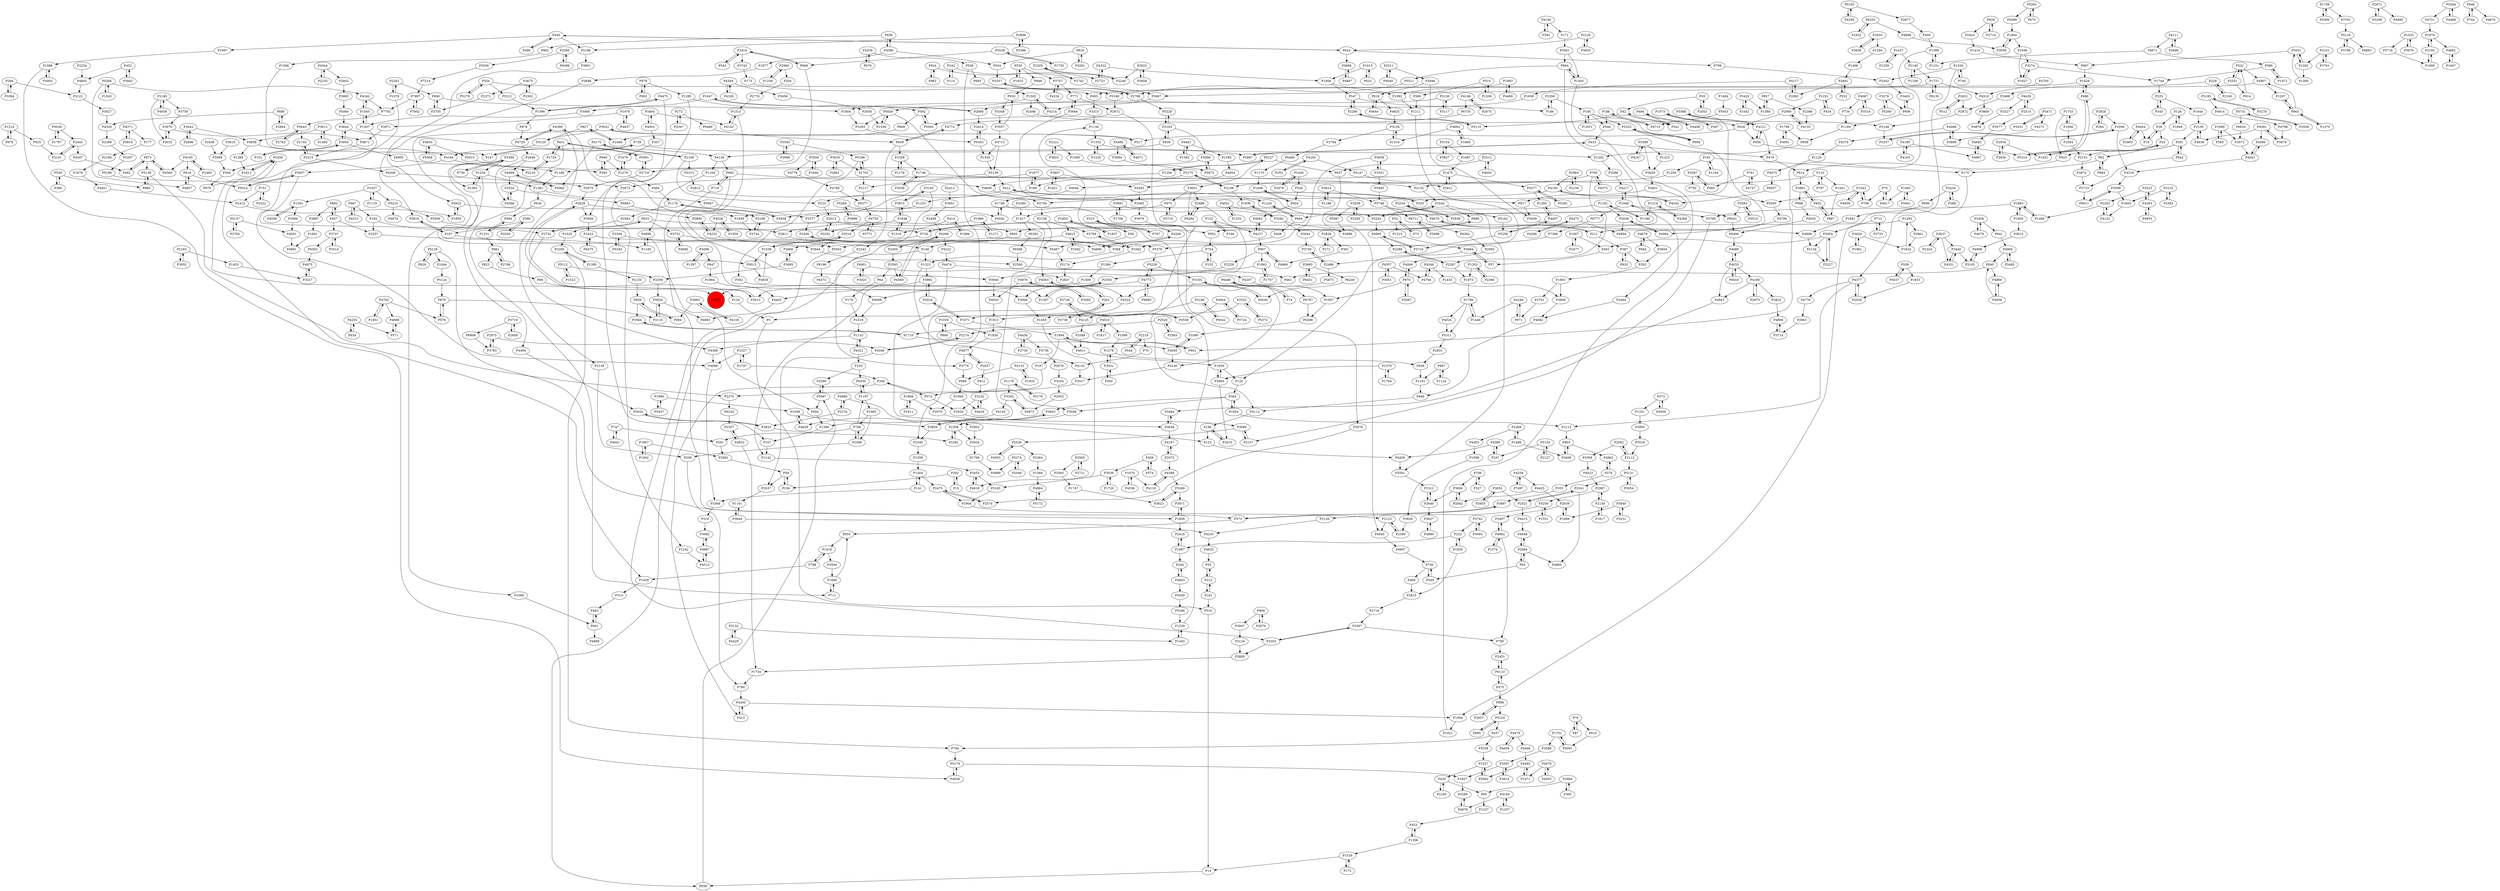 digraph {
	P1428 -> P493
	P554 -> P5212
	P1498 -> P3408
	P2442 -> P3402
	P968 -> P1180
	P4877 -> P2037
	P4790 -> P4064
	P2358 -> P100
	P1687 -> P1475
	P4962 -> P378
	P3761 -> P3101
	P1709 -> P5300
	P1007 -> P2477
	P4133 -> P1932
	P4143 -> P1313
	P3992 -> P2024
	P647 -> P1964
	P2961 -> P1624
	P2450 -> P4873
	P2180 -> P4656
	P504 -> P3337
	P89 -> P126
	P3464 -> P4143
	P5568 -> P4650
	P1223 -> P3629
	P1007 -> P402
	P839 -> P994
	P4168 -> P971
	P1376 -> P1764
	P2523 -> P2203
	P4033 -> P4180
	P4197 -> P2072
	P2002 -> P4872
	P3082 -> P4887
	P1252 -> P434
	P3702 -> P5118
	P14 -> P838
	P768 -> P1197
	P4020 -> P1913
	P4561 -> P4891
	P3577 -> P4882
	P1436 -> P526
	P4389 -> P4996
	P3974 -> P3723
	P2728 -> P4125
	P3648 -> P4197
	P3637 -> P4331
	P4140 -> P3517
	P4871 -> P2215
	P2871 -> P3298
	P2072 -> P4197
	P4544 -> P2802
	P4321 -> P220
	P4222 -> P4474
	P2108 -> P4399
	P3302 -> P3675
	P1894 -> P197
	P2295 -> P2939
	P335 -> P1444
	P2232 -> P2928
	P1993 -> P1757
	P3464 -> P4003
	P1731 -> P6130
	P2157 -> P3080
	P1809 -> P2418
	P420 -> P2165
	P2993 -> P4454
	P5087 -> P970
	P1404 -> P141
	P4700 -> P4510
	P4715 -> P188
	P3719 -> P2669
	P4117 -> P1658
	P1278 -> P636
	P1897 -> P2418
	P898 -> P2657
	P6298 -> P3380
	P1877 -> P3688
	P457 -> P3747
	P827 -> P2466
	P2939 -> P5097
	P2423 -> P5376
	P5026 -> P2060
	P2888 -> P6284
	P3504 -> P1680
	P1416 -> P3504
	P1605 -> P4122
	P4755 -> P3771
	P3594 -> P3446
	P728 -> P2666
	P618 -> P4807
	P1878 -> P2192
	P3274 -> P1627
	P4349 -> P4326
	P768 -> P2499
	P686 -> P5316
	P1710 -> P2695
	P3766 -> P5118
	P1153 -> P4389
	P2863 -> P3714
	P5131 -> P5054
	P4650 -> P5568
	P156 -> P59
	P912 -> P2232
	P979 -> P2450
	P4997 -> P736
	P3105 -> P4898
	P4637 -> P1976
	P6363 -> P4875
	P4237 -> P907
	P4347 -> P462
	P3942 -> P452
	P1099 -> P1278
	P554 -> P5279
	P1622 -> P6253
	P1734 -> P784
	P1256 -> P4609
	P5716 -> P1695
	P1360 -> P1612
	P4939 -> P1542
	P220 -> P3290
	P4798 -> P3879
	P1997 -> P1586
	P390 -> P167
	P2934 -> P1451
	P857 -> P2386
	P994 -> P839
	P592 -> P669
	P100 -> P1933
	P952 -> P754
	P1058 -> P1748
	P2565 -> P2520
	P1960 -> P2811
	P4481 -> P1585
	P2268 -> P1498
	P2340 -> P1359
	P2280 -> P547
	P2598 -> P4217
	P3442 -> P4858
	P2450 -> P594
	P4474 -> P4207
	P1259 -> P1437
	P4943 -> P3484
	P294 -> P2828
	P4524 -> P1913
	P3742 -> P5093
	P949 -> P583
	P4147 -> P2611
	P949 -> P1279
	P70 -> P4017
	P2739 -> P4436
	P1648 -> P3292
	P2445 -> P2141
	P1316 -> P3128
	P3051 -> P4557
	P630 -> P984
	P3455 -> P5165
	P4363 -> P2523
	P1857 -> P6298
	P904 -> P1408
	P3688 -> P3923
	P4492 -> P1471
	P3390 -> P5013
	P123 -> P4459
	P3251 -> P3471
	P1161 -> P446
	P4168 -> P1448
	P1659 -> P3900
	P1748 -> P2152
	P3938 -> P1178
	P3560 -> P4561
	P4773 -> P5228
	P573 -> P3697
	P541 -> P42
	P387 -> P833
	P3022 -> P1068
	P2551 -> P522
	P4170 -> P2100
	P1234 -> P1382
	P3686 -> P4897
	P302 -> P1387
	P930 -> P3349
	P15 -> P292
	P3984 -> P365
	P3124 -> P3800
	P4016 -> P2274
	P2123 -> P2390
	P469 -> P2815
	P5189 -> P2673
	P1417 -> P1380
	P5066 -> P4466
	P3393 -> P1747
	P1627 -> P3274
	P431 -> P5091
	P6611 -> P3599
	P1382 -> P1234
	P2408 -> P4269
	P5059 -> P5346
	P924 -> P982
	P5552 -> P3355
	P798 -> P1416
	P4064 -> P2636
	P3627 -> P4880
	P1405 -> P864
	P522 -> P4907
	P771 -> P2972
	P1292 -> P1390
	P580 -> P1972
	P4887 -> P3082
	P2424 -> P1410
	P288 -> P2434
	P2282 -> P2308
	P712 -> P3725
	P390 -> P3200
	P7214 -> P7997
	P291 -> P2681
	P4388 -> P4110
	P3001 -> P6284
	P4474 -> P123
	P1617 -> P2130
	P70 -> P708
	P2203 -> P1469
	P2113 -> P803
	P1390 -> P5051
	P3044 -> P3756
	P887 -> P1161
	P110 -> P1441
	P5105 -> P4256
	P3001 -> P2888
	P5015 -> P583
	P2611 -> P1475
	P1178 -> P2563
	P1448 -> P1796
	P4185 -> P2700
	P82 -> P170
	P624 -> P440
	P1796 -> P1448
	P924 -> P2723
	P2747 -> P348
	P958 -> P1202
	P4572 -> P4698
	P5154 -> P3827
	P2324 -> P3637
	P4170 -> P5066
	P366 -> P530
	P1533 -> P5716
	P191 -> P1250
	P2875 -> P4146
	P1523 -> P5112
	P153 -> P166
	P4436 -> P2739
	P4346 -> P2537
	P3710 -> P975
	P4945 -> P4997
	P4016 -> P1099
	P1895 -> P4693
	P1905 -> P3615
	P909 -> P2670
	P3296 -> P4318
	P2654 -> P2227
	P3035 -> P2891
	P4473 -> P4298
	P3098 -> P2718
	P5883 -> P6249
	P695 -> P5120
	P4892 -> P4237
	P335 -> P345
	P7997 -> P7792
	P1234 -> P1381
	P1073 -> P287
	P3833 -> P2120
	P4557 -> P4794
	P3594 -> P4776
	P3471 -> P4272
	P3031 -> P450
	P4180 -> P2825
	P5731 -> P2558
	P2215 -> P4308
	P5 -> P310
	P840 -> P4869
	P1847 -> P4881
	P4774 -> P649
	P3771 -> P4755
	P3840 -> P3231
	P2034 -> P2938
	P2718 -> P2675
	P2130 -> P2987
	P2216 -> P1729
	P197 -> P572
	P1990 -> P1038
	P2132 -> P3383
	P3256 -> P1551
	P573 -> P955
	P690 -> P1804
	P2972 -> P1459
	P4122 -> P2203
	P1748 -> P3536
	P1949 -> P6041
	P7997 -> P7802
	P4982 -> P2407
	P1252 -> P2069
	P2551 -> P914
	P6383 -> P6586
	P5883 -> P6431
	P3588 -> P2597
	P4391 -> P3879
	P3022 -> P517
	P2523 -> P4363
	P1949 -> P6777
	P2439 -> P679
	P1170 -> P1408
	P1035 -> P860
	P3653 -> P2421
	P2522 -> P751
	P4877 -> P3776
	P3725 -> P712
	P892 -> P457
	P1595 -> P5672
	P2558 -> P5731
	P3752 -> P4467
	P2308 -> P2282
	P2763 -> P5643
	P1176 -> P1058
	P28 -> P19
	P402 -> P57
	P3420 -> P1589
	P1545 -> P4342
	P5172 -> P4884
	P1226 -> P604
	P314 -> P483
	P683 -> P1592
	P1408 -> P904
	P1416 -> P798
	P4091 -> P1799
	P6480 -> P74
	P790 -> P2451
	P1313 -> P4143
	P5210 -> P5309
	P3485 -> P4900
	P2744 -> P2108
	P1883 -> P1905
	P846 -> P744
	P2698 -> P4111
	P526 -> P904
	P494 -> P4408
	P3591 -> P1512
	P7396 -> P5376
	P5266 -> P4807
	P3743 -> P173
	P2205 -> P2742
	P5289 -> P3971
	P4303 -> P1588
	P3838 -> P4869
	P4326 -> P4349
	P5200 -> P3276
	P970 -> P4006
	P546 -> P433
	P2174 -> P2847
	P878 -> P4729
	P211 -> P387
	P2888 -> P4140
	P692 -> P719
	P686 -> P1428
	P1624 -> P1293
	P948 -> P930
	P591 -> P942
	P4003 -> P357
	P6711 -> P3498
	P794 -> P5179
	P167 -> P3816
	P1313 -> P3940
	P4794 -> P4548
	P3827 -> P5154
	P1538 -> P5013
	P1169 -> P958
	P4322 -> P1956
	P1586 -> P4026
	P5309 -> P2811
	P220 -> P6330
	P1542 -> P4939
	P5565 -> P592
	P1878 -> P4881
	P1408 -> P817
	P5165 -> P1904
	P1731 -> P4510
	P1285 -> P3009
	P4468 -> P3889
	P2550 -> P3066
	P2716 -> P3367
	P4679 -> P3604
	P1592 -> P5026
	P110 -> P797
	P24 -> P1451
	P1799 -> P4091
	P5093 -> P3742
	P3561 -> P864
	P2414 -> P5303
	P4721 -> P1878
	P4023 -> P2987
	P5180 -> P4125
	P2100 -> P223
	P3368 -> P4121
	P1976 -> P4637
	P433 -> P479
	P3057 -> P728
	P4051 -> P2795
	P754 -> P152
	P2520 -> P1710
	P4583 -> P4403
	P4121 -> P3368
	P4121 -> P956
	P3900 -> P1659
	P6480 -> P6787
	P440 -> P2186
	P547 -> P186
	P1331 -> P984
	P73 -> P52
	P5091 -> P431
	P3392 -> P4145
	P3128 -> P2784
	P4006 -> P970
	P3383 -> P2132
	P3637 -> P2324
	P2407 -> P4982
	P550 -> P3707
	P2276 -> P2833
	P272 -> P2347
	P3623 -> P5289
	P852 -> P867
	P4160 -> P4879
	P3280 -> P1417
	P1179 -> P3178
	P364 -> P3048
	P1606 -> P1733
	P3006 -> P2842
	P4075 -> P6057
	P3009 -> P2423
	P3296 -> P3357
	P2037 -> P4877
	P182 -> P2732
	P2180 -> P3759
	P3446 -> P3594
	P1417 -> P6383
	P1035 -> P1838
	P558 -> P1833
	P1433 -> P3909
	P247 -> P4380
	P42 -> P541
	P6377 -> P4755
	P1037 -> P1391
	P4346 -> P2274
	P1306 -> P453
	P2126 -> P4233
	P4497 -> P5258
	P3565 -> P3393
	P2140 -> P1731
	P624 -> P799
	P3646 -> P1101
	P1507 -> P1545
	P6560 -> P875
	P2842 -> P3006
	P4670 -> P211
	P4439 -> P2515
	P2675 -> P2628
	P3364 -> P266
	P4403 -> P4893
	P2165 -> P420
	P2315 -> P2810
	P262 -> P3738
	P1730 -> P3528
	P4469 -> P1963
	P1396 -> P878
	P2872 -> P2148
	P5155 -> P247
	P2562 -> P2508
	P6057 -> P4543
	P2357 -> P4833
	P634 -> P4255
	P4540 -> P3165
	P4969 -> P907
	P4467 -> P2174
	P6196 -> P4572
	P1648 -> P3815
	P3909 -> P4682
	P2971 -> P4871
	P2728 -> P3558
	P1256 -> P5127
	P3905 -> P3518
	P816 -> P4591
	P3614 -> P2597
	P368 -> P1323
	P5303 -> P1556
	P2585 -> P6386
	P2802 -> P3883
	P2696 -> P3442
	P6253 -> P1622
	P6680 -> P4773
	P1242 -> P4513
	P2300 -> P1395
	P1702 -> P5186
	P355 -> P3697
	P1731 -> P3687
	P5280 -> P4879
	P3130 -> P1804
	P1819 -> P3743
	P1768 -> P4899
	P2327 -> P2747
	P939 -> P2193
	P1904 -> P2123
	P3341 -> P2421
	P3117 -> P3130
	P5042 -> P5180
	P4776 -> P4768
	P1747 -> P3623
	P616 -> P4644
	P3067 -> P944
	P3282 -> P1836
	P4266 -> P4890
	P4190 -> P4967
	P2603 -> P3653
	P4105 -> P3983
	P2654 -> P2134
	P2515 -> P3577
	P196 -> P2010
	P1542 -> P708
	P3954 -> P101
	P5179 -> P4026
	P5284 -> P4542
	P6372 -> P760
	P2297 -> P1875
	P4825 -> P3128
	P4391 -> P4638
	P4999 -> P1195
	P3658 -> P3362
	P3080 -> P2157
	P1954 -> P364
	P2134 -> P2227
	P3719 -> P6808
	P2676 -> P3204
	P530 -> P366
	P2512 -> P4605
	P4481 -> P1392
	P292 -> P15
	P988 -> P4555
	P3461 -> P552
	P1092 -> P1211
	P6777 -> P7396
	P1746 -> P4542
	P3646 -> P4233
	P799 -> P2442
	P1179 -> P3392
	P751 -> P2522
	P4026 -> P5179
	P1384 -> P1509
	P2894 -> P689
	P128 -> P28
	P2268 -> P4303
	P656 -> P862
	P3036 -> P1720
	P1389 -> P1151
	P1964 -> P4403
	P3616 -> P4371
	P4843 -> P5059
	P1692 -> P4615
	P1678 -> P4921
	P626 -> P517
	P2705 -> P690
	P1894 -> P941
	P4833 -> P1734
	P1961 -> P3620
	P739 -> P147
	P42 -> P3110
	P1235 -> P1332
	P4583 -> P262
	P2666 -> P3695
	P6431 -> P5883
	P440 -> P496
	P4125 -> P2589
	P1437 -> P2140
	P3079 -> P4266
	P554 -> P493
	P2636 -> P4064
	P706 -> P3006
	P2423 -> P4575
	P4112 -> P196
	P3951 -> P2408
	P719 -> P573
	P1044 -> P5124
	P4556 -> P1676
	P4120 -> P4164
	P5112 -> P2359
	P3545 -> P2996
	P1658 -> P2068
	P1606 -> P2564
	P1295 -> P4497
	P65 -> P549
	P3691 -> P1706
	P412 -> P223
	P4773 -> P6680
	P1677 -> P199
	P1956 -> P1092
	P862 -> P1566
	P378 -> P4962
	P4543 -> P4185
	P461 -> P3013
	P364 -> P3843
	P3947 -> P3124
	P1509 -> P4873
	P5748 -> P6711
	P861 -> P2768
	P74 -> P6480
	P3094 -> P3175
	P923 -> P614
	P3924 -> P1768
	P2563 -> P1025
	P1956 -> P547
	P728 -> P886
	P4633 -> P55
	P5207 -> P5189
	P4380 -> P247
	P4484 -> P4071
	P571 -> P4888
	P2628 -> P3860
	P4693 -> P1316
	P2635 -> P3636
	P4548 -> P4794
	P4544 -> P2235
	P191 -> P1194
	P5051 -> P997
	P2631 -> P512
	P52 -> P73
	P3110 -> P2280
	P3684 -> P120
	P2798 -> P3337
	P5941 -> P1065
	P2828 -> P294
	P1468 -> P3461
	P4778 -> P2863
	P413 -> P4450
	P2975 -> P3783
	P365 -> P3984
	P5511 -> P2798
	P3292 -> P2013
	P5155 -> P2127
	P1559 -> P4028
	P4342 -> P7792
	P327 -> P706
	P1875 -> P1796
	P3979 -> P3585
	P1751 -> P3588
	P736 -> P549
	P3175 -> P4044
	P2486 -> P5873
	P452 -> P3942
	P734 -> P1169
	P4713 -> P1556
	P1498 -> P2268
	P4568 -> P2534
	P244 -> P4843
	P2158 -> P4583
	P2593 -> P64
	P4934 -> P3558
	P583 -> P949
	P3891 -> P988
	P2776 -> P1313
	P3093 -> P1586
	P4017 -> P70
	P1060 -> P4426
	P760 -> P2297
	P2574 -> P2475
	P4269 -> P4222
	P4639 -> P4479
	P5091 -> P2718
	P515 -> P1200
	P5228 -> P4773
	P907 -> P4969
	P904 -> P4892
	P5243 -> P4995
	P2898 -> P3386
	P2140 -> P1198
	P2622 -> P3958
	P4557 -> P3051
	P4377 -> P4778
	P4591 -> P816
	P3274 -> P1740
	P5281 -> P5277
	P4033 -> P4080
	P2193 -> P3098
	P636 -> P1161
	P315 -> P56
	P5105 -> P2877
	P171 -> P3561
	P1037 -> P1119
	P3983 -> P994
	P2701 -> P971
	P4858 -> P4164
	P186 -> P2358
	P3707 -> P4334
	P1285 -> P592
	P2593 -> P4569
	P4132 -> P3517
	P5277 -> P5281
	P610 -> P5001
	P2072 -> P4388
	P550 -> P948
	P5724 -> P4934
	P4609 -> P1226
	P2483 -> P4165
	P2389 -> P5207
	P1445 -> P1229
	P4901 -> P3025
	P2635 -> P1294
	P4380 -> P4459
	P2589 -> P4911
	P1197 -> P1965
	P3327 -> P4875
	P93 -> P42
	P1236 -> P2960
	P4067 -> P3316
	P942 -> P591
	P4258 -> P4425
	P550 -> P1033
	P761 -> P4737
	P4807 -> P618
	P2010 -> P196
	P4955 -> P4363
	P4881 -> P1847
	P147 -> P739
	P1202 -> P2598
	P1679 -> P1279
	P2013 -> P952
	P3752 -> P4686
	P4040 -> P2511
	P3032 -> P3070
	P3367 -> P3355
	P543 -> P1819
	P6654 -> P3072
	P1920 -> P2815
	P2714 -> P828
	P5097 -> P4886
	P1729 -> P431
	P2987 -> P3256
	P4165 -> P6560
	P1180 -> P1381
	P3897 -> P1661
	P3694 -> P5243
	P2421 -> P3341
	P3940 -> P4020
	P1894 -> P4911
	P400 -> P1389
	P1294 -> P1468
	P1437 -> P1259
	P3984 -> P95
	P2987 -> P2130
	P3368 -> P320
	P3914 -> P5748
	P5112 -> P1523
	P3815 -> P1648
	P1647 -> P2068
	P1292 -> P5051
	P4041 -> P4318
	P2386 -> P4135
	P860 -> P1035
	P1469 -> P1883
	P2500 -> P461
	P626 -> P956
	P4190 -> P4163
	P817 -> P3459
	P3653 -> P2603
	P100 -> P5325
	P2372 -> P2705
	P1989 -> P3072
	P2132 -> P1605
	P1326 -> P749
	P4247 -> P5389
	P2640 -> P1512
	P784 -> P4450
	P4928 -> P1538
	P2024 -> P3992
	P6253 -> P4998
	P3066 -> P1459
	P2193 -> P939
	P2831 -> P636
	P1648 -> P1318
	P3128 -> P1316
	P522 -> P2551
	P1451 -> P24
	P3067 -> P3290
	P76 -> P87
	P6466 -> P1170
	P1126 -> P4075
	P320 -> P412
	P1453 -> P3327
	P1827 -> P5280
	P2163 -> P1453
	P2562 -> P2112
	P5026 -> P2283
	P5179 -> P1827
	P3458 -> P4079
	P3290 -> P3067
	P2960 -> P1236
	P1293 -> P905
	P2198 -> P3175
	P2192 -> P1695
	P4898 -> P3105
	P4255 -> P634
	P1441 -> P867
	P1475 -> P2673
	P153 -> P4237
	P1104 -> P4999
	P978 -> P902
	P1181 -> P1190
	P3377 -> P3206
	P272 -> P6486
	P2405 -> P2593
	P3558 -> P2728
	P2024 -> P1071
	P1033 -> P550
	P2228 -> P3940
	P3956 -> P1944
	P4905 -> P2216
	P3025 -> P4901
	P2082 -> P4117
	P3687 -> P4214
	P2970 -> P4180
	P5051 -> P1292
	P4028 -> P4252
	P864 -> P1405
	P4494 -> P5025
	P939 -> P4139
	P1592 -> P2496
	P1323 -> P4132
	P3765 -> P5137
	P494 -> P541
	P76 -> P610
	P1592 -> P4214
	P3825 -> P2221
	P3747 -> P6363
	P3057 -> P5014
	P5120 -> P695
	P6586 -> P2500
	P898 -> P5120
	P4160 -> P1257
	P3098 -> P5672
	P287 -> P1073
	P3859 -> P3843
	P2768 -> P861
	P3518 -> P2112
	P1585 -> P4654
	P222 -> P1897
	P2679 -> P1471
	P4808 -> P2134
	P1545 -> P1507
	P2308 -> P3924
	P4907 -> P3188
	P3675 -> P2372
	P2100 -> P2315
	P1507 -> P4996
	P2670 -> P909
	P2723 -> P4322
	P4880 -> P3627
	P5389 -> P3629
	P2242 -> P6196
	P5014 -> P3057
	P4269 -> P2405
	P5099 -> P594
	P614 -> P3891
	P5139 -> P2117
	P3068 -> P1507
	P749 -> P1326
	P6130 -> P1731
	P2678 -> P1436
	P592 -> P5565
	P970 -> P1857
	P2048 -> P5274
	P3132 -> P1445
	P1796 -> P5311
	P3565 -> P2721
	P1151 -> P1389
	P865 -> P3287
	P262 -> P4583
	P1709 -> P3702
	P1538 -> P2518
	P4111 -> P4671
	P4510 -> P3869
	P699 -> P5325
	P2068 -> P1647
	P803 -> P3408
	P3648 -> P3484
	P4569 -> P4269
	P222 -> P1920
	P1278 -> P3031
	P2640 -> P3627
	P1404 -> P2475
	P2996 -> P3545
	P4901 -> P2847
	P120 -> P364
	P223 -> P2013
	P6711 -> P6362
	P4884 -> P5172
	P4982 -> P790
	P2695 -> P4140
	P606 -> P1169
	P3843 -> P3859
	P2960 -> P204
	P2518 -> P3944
	P1944 -> P3956
	P5050 -> P4790
	P6041 -> P6406
	P5274 -> P2048
	P212 -> P55
	P4479 -> P4639
	P4003 -> P3464
	P2520 -> P2565
	P115 -> P242
	P861 -> P823
	P2518 -> P1538
	P56 -> P4467
	P3315 -> P1136
	P3695 -> P2666
	P1543 -> P5266
	P166 -> P153
	P1967 -> P2681
	P1181 -> P1839
	P2639 -> P2407
	P606 -> P3402
	P4156 -> P171
	P679 -> P2439
	P3390 -> P1382
	P4729 -> P2948
	P2795 -> P2157
	P4233 -> P4633
	P2550 -> P1387
	P5300 -> P1709
	P2276 -> P4990
	P3599 -> P6611
	P310 -> P14
	P747 -> P4641
	P204 -> P2776
	P2186 -> P3901
	P4580 -> P656
	P1972 -> P580
	P1532 -> P4051
	P4146 -> P6735
	P969 -> P5138
	P4887 -> P4513
	P2508 -> P4023
	P852 -> P3891
	P1989 -> P585
	P2060 -> P3079
	P3101 -> P3761
	P5124 -> P879
	P5940 -> P5748
	P4914 -> P4798
	P75 -> P4132
	P5096 -> P647
	P1190 -> P1181
	P5873 -> P4524
	P1211 -> P2486
	P4067 -> P734
	P1921 -> P1949
	P3188 -> P2972
	P1315 -> P3684
	P530 -> P969
	P5062 -> P1527
	P667 -> P182
	P760 -> P2198
	P6110 -> P475
	P1234 -> P4494
	P2108 -> P2744
	P1203 -> P2368
	P3282 -> P3044
	P172 -> P1529
	P4575 -> P2423
	P3048 -> P2308
	P3195 -> P5278
	P3859 -> P2340
	P2946 -> P3459
	P2300 -> P794
	P4408 -> P494
	P1646 -> P3274
	P4111 -> P2698
	P604 -> P1226
	P574 -> P456
	P3691 -> P3282
	P3620 -> P1624
	P3838 -> P840
	P618 -> P5014
	P840 -> P461
	P515 -> P386
	P2534 -> P4568
	P1574 -> P4982
	P4053 -> P2526
	P1804 -> P2283
	P1250 -> P4293
	P266 -> P3364
	P1746 -> P3076
	P2534 -> P4963
	P6110 -> P2451
	P2084 -> P65
	P4729 -> P4399
	P52 -> P1315
	P5154 -> P1687
	P5289 -> P3623
	P2130 -> P1617
	P364 -> P1954
	P2254 -> P4845
	P6330 -> P1197
	P2679 -> P4505
	P3362 -> P2769
	P253 -> P4250
	P3883 -> P5060
	P2056 -> P2199
	P5128 -> P1044
	P1037 -> P5210
	P3528 -> P968
	P2068 -> P2414
	P2227 -> P2654
	P2439 -> P539
	P3891 -> P852
	P408 -> P368
	P4298 -> P4473
	P1937 -> P1850
	P3282 -> P4886
	P199 -> P1677
	P1251 -> P3905
	P3564 -> P1710
	P875 -> P462
	P2221 -> P1595
	P4121 -> P479
	P1551 -> P3256
	P3022 -> P4120
	P1965 -> P768
	P1963 -> P4469
	P5118 -> P3766
	P5060 -> P3644
	P414 -> P1318
	P1153 -> P4321
	P483 -> P601
	P4995 -> P3716
	P4117 -> P2082
	P2123 -> P4945
	P4845 -> P2122
	P126 -> P5
	P1612 -> P2450
	P2120 -> P624
	P4256 -> P5105
	P2198 -> P1836
	P5243 -> P1644
	P914 -> P522
	P547 -> P2280
	P4436 -> P3736
	P179 -> P1419
	P984 -> P1331
	P864 -> P5511
	P1960 -> P1271
	P4214 -> P1592
	P1227 -> P453
	P1071 -> P1894
	P1216 -> P925
	P4650 -> P5015
	P689 -> P2894
	P1661 -> P4891
	P2026 -> P4377
	P907 -> P1993
	P3783 -> P2975
	P59 -> P2537
	P315 -> P767
	P7497 -> P4258
	P5026 -> P2199
	P2105 -> P4638
	P3195 -> P4914
	P496 -> P440
	P1306 -> P1529
	P649 -> P2242
	P3923 -> P1839
	P975 -> P1417
	P909 -> P3947
	P816 -> P504
	P823 -> P89
	P3013 -> P2628
	P4644 -> P616
	P101 -> P3954
	P5278 -> P3195
	P453 -> P1306
	P1396 -> P4475
	P2274 -> P4346
	P2445 -> P4347
	P857 -> P1589
	P5186 -> P1702
	P2975 -> P4346
	P3889 -> P4468
	P4768 -> P6377
	P3357 -> P3296
	P4139 -> P692
	P1527 -> P5062
	P4145 -> P4629
	P708 -> P1542
	P4509 -> P373
	P4638 -> P2105
	P82 -> P884
	P1419 -> P1153
	P437 -> P794
	P1740 -> P335
	P2486 -> P3756
	P5372 -> P2532
	P1849 -> P128
	P2364 -> P1568
	P141 -> P3369
	P6220 -> P2357
	P4454 -> P2993
	P1644 -> P886
	P4165 -> P618
	P3528 -> P1730
	P2122 -> P3027
	P649 -> P1058
	P3515 -> P3593
	P4831 -> P817
	P5316 -> P686
	P4024 -> P5311
	P4693 -> P1895
	P1676 -> P4110
	P4963 -> P2108
	P3355 -> P3367
	P4938 -> P1391
	P4371 -> P177
	P2639 -> P1688
	P1195 -> P4999
	P1527 -> P420
	P902 -> P978
	P2412 -> P1859
	P1680 -> P955
	P2156 -> P2983
	P3869 -> P4878
	P1932 -> P4133
	P667 -> P4313
	P3256 -> P2126
	P1025 -> P2300
	P4080 -> P4033
	P6735 -> P5565
	P4313 -> P667
	P1178 -> P3938
	P5186 -> P302
	P1903 -> P2701
	P5118 -> P4883
	P4399 -> P2138
	P2810 -> P2700
	P1886 -> P414
	P3807 -> P4293
	P456 -> P574
	P3536 -> P1748
	P1566 -> P147
	P2297 -> P2286
	P6386 -> P2585
	P440 -> P624
	P1293 -> P2961
	P4331 -> P3440
	P730 -> P3390
	P1136 -> P1332
	P963 -> P4907
	P177 -> P2166
	P1065 -> P5941
	P3612 -> P1493
	P475 -> P898
	P692 -> P4609
	P5389 -> P1223
	P1078 -> P1429
	P956 -> P5316
	P4679 -> P664
	P4133 -> P980
	P4342 -> P1545
	P4318 -> P3599
	P5228 -> P3165
	P3684 -> P57
	P3200 -> P390
	P3341 -> P4885
	P4990 -> P2276
	P1436 -> P2678
	P4872 -> P3392
	P4207 -> P1857
	P2215 -> P2745
	P348 -> P572
	P2826 -> P361
	P3076 -> P2574
	P1207 -> P963
	P879 -> P578
	P475 -> P6110
	P2359 -> P5029
	P578 -> P879
	P3604 -> P352
	P2877 -> P400
	P2695 -> P3380
	P3498 -> P6711
	P1954 -> P2113
	P3944 -> P2500
	P457 -> P892
	P4165 -> P2483
	P2646 -> P4492
	P751 -> P2412
	P5277 -> P1295
	P1395 -> P2133
	P4686 -> P3752
	P760 -> P6372
	P1060 -> P2070
	P457 -> P2257
	P5274 -> P4899
	P4459 -> P3591
	P2100 -> P4170
	P3145 -> P3776
	P1051 -> P5940
	P2833 -> P2282
	P348 -> P413
	P1318 -> P1648
	P1229 -> P1445
	P3514 -> P3747
	P2669 -> P3719
	P1729 -> P2216
	P2466 -> P827
	P188 -> P546
	P3716 -> P4995
	P4258 -> P7497
	P3080 -> P2526
	P4454 -> P19
	P1799 -> P958
	P4164 -> P1180
	P3971 -> P1809
	P1710 -> P3564
	P3392 -> P4872
	P3362 -> P2174
	P1993 -> P2550
	P1038 -> P4629
	P2833 -> P5025
	P2281 -> P1078
	P5131 -> P3341
	P2983 -> P4185
	P3287 -> P750
	P6543 -> P4033
	P1556 -> P5139
	P1381 -> P630
	P3204 -> P2002
	P4755 -> P2518
	P3035 -> P1702
	P5279 -> P554
	P4252 -> P3860
	P2203 -> P4122
	P188 -> P4715
	P1787 -> P5039
	P191 -> P170
	P706 -> P327
	P1359 -> P1404
	P4349 -> P3656
	P2148 -> P3357
	P5138 -> P2275
	P1859 -> P3923
	P933 -> P2732
	P4900 -> P840
	P4998 -> P3956
	P2887 -> P433
	P1326 -> P1094
	P1094 -> P1921
	P2728 -> P3048
	P1429 -> P314
	P373 -> P1251
	P3557 -> P4713
	P879 -> P2116
	P6406 -> P4080
	P4882 -> P4967
	P2742 -> P3687
	P4589 -> P1944
	P5053 -> P4715
	P1942 -> P1967
	P4921 -> P2412
	P1695 -> P2192
	P4016 -> P1817
	P4629 -> P1038
	P2280 -> P3110
	P5137 -> P4561
	P3294 -> P4721
	P199 -> P1233
	P2871 -> P4895
	P4682 -> P446
	P5338 -> P1527
	P2496 -> P2148
	P2151 -> P3974
	P2537 -> P1101
	P944 -> P1380
	P59 -> P156
	P2825 -> P4896
	P978 -> P1285
	P212 -> P181
	P4250 -> P4147
	P1197 -> P6330
	P3675 -> P3302
	P3636 -> P2635
	P4071 -> P4484
	P2636 -> P4894
	P1475 -> P2611
	P5029 -> P4893
	P2221 -> P3825
	P3459 -> P4808
	P2084 -> P4948
	P2163 -> P3932
	P3658 -> P1051
	P3471 -> P3251
	P2117 -> P6377
	P3300 -> P5345
	P2948 -> P4466
	P2180 -> P3032
	P544 -> P2219
	P3742 -> P222
	P4907 -> P1207
	P5263 -> P4589
	P1194 -> P191
	P4897 -> P3686
	P1065 -> P4017
	P3694 -> P771
	P3561 -> P1405
	P3072 -> P4041
	P1216 -> P976
	P464 -> P1178
	P2138 -> P208
	P2983 -> P2156
	P19 -> P28
	P4948 -> P2084
	P4548 -> P1433
	P2972 -> P4774
	P2499 -> P208
	P433 -> P2887
	P4513 -> P4887
	P6808 -> P3783
	P170 -> P4377
	P601 -> P4889
	P7802 -> P7997
	P4293 -> P2060
	P3402 -> P606
	P3901 -> P3816
	P1808 -> P2070
	P1380 -> P107
	P1976 -> P2971
	P3276 -> P606
	P690 -> P2705
	P747 -> P291
	P1271 -> P1960
	P982 -> P924
	P4466 -> P2534
	P1811 -> P1808
	P446 -> P4112
	P1314 -> P4368
	P3367 -> P790
	P833 -> P387
	P1323 -> P3992
	P1270 -> P963
	P4671 -> P1151
	P373 -> P4509
	P1391 -> P4938
	P4425 -> P2842
	P5263 -> P675
	P2112 -> P2562
	P1392 -> P4481
	P4505 -> P2679
	P1644 -> P3591
	P2421 -> P4415
	P2526 -> P2364
	P3380 -> P2695
	P4560 -> P4041
	P1819 -> P543
	P1588 -> P3626
	P173 -> P3188
	P1071 -> P2024
	P2564 -> P2151
	P4255 -> P571
	P3876 -> P1533
	P3629 -> P4831
	P4041 -> P4560
	P4180 -> P2970
	P2105 -> P591
	P968 -> P1819
	P2732 -> P4389
	P2070 -> P3648
	P7792 -> P5643
	P2718 -> P5091
	P479 -> P614
	P4250 -> P253
	P3355 -> P3800
	P3484 -> P3648
	P803 -> P4962
	P345 -> P335
	P2347 -> P272
	P2275 -> P6220
	P3626 -> P2390
	P4450 -> P1094
	P4896 -> P3714
	P1990 -> P5457
	P1702 -> P2117
	P4363 -> P4955
	P980 -> P1060
	P5643 -> P2763
	P3455 -> P4618
	P976 -> P1216
	P1405 -> P2464
	P4051 -> P1532
	P1257 -> P4160
	P3637 -> P3440
	P2654 -> P402
	P3759 -> P3070
	P3900 -> P2010
	P637 -> P4945
	P4618 -> P3455
	P316 -> P3082
	P517 -> P3022
	P572 -> P2928
	P1389 -> P941
	P2585 -> P2036
	P1038 -> P3859
	P262 -> P5
	P2160 -> P229
	P3656 -> P2056
	P2257 -> P1195
	P4656 -> P2180
	P1078 -> P2281
	P875 -> P5138
	P1529 -> P14
	P4475 -> P1396
	P55 -> P212
	P1621 -> P3807
	P2464 -> P4682
	P761 -> P865
	P3316 -> P4067
	P3840 -> P1688
	P93 -> P2053
	P378 -> P355
	P4329 -> P2389
	P632 -> P1015
	P549 -> P736
	P2732 -> P933
	P456 -> P3036
	P181 -> P310
	P3031 -> P1278
	P3006 -> P2640
	P3860 -> P4252
	P4615 -> P5552
	P591 -> P923
	P2036 -> P7214
	P2451 -> P6110
	P3294 -> P4498
	P5325 -> P699
	P1850 -> P4615
	P2037 -> P912
	P846 -> P4876
	P3517 -> P2275
	P3440 -> P4331
	P5127 -> P637
	P4654 -> P199
	P3958 -> P2622
	P4033 -> P6543
	P580 -> P1740
	P907 -> P2228
	P181 -> P212
	P167 -> P148
	P3442 -> P2696
	P4426 -> P2232
	P828 -> P2424
	P2828 -> P3296
	P827 -> P4120
	P242 -> P115
	P4399 -> P4729
	P4879 -> P5280
	P65 -> P2084
	P2219 -> P544
	P2747 -> P2327
	P1676 -> P4556
	P4492 -> P5062
	P2631 -> P2872
	P4773 -> P4698
	P2700 -> P2158
	P3979 -> P4020
	P4999 -> P944
	P5128 -> P1809
	P2418 -> P1897
	P2141 -> P2445
	P905 -> P148
	P4377 -> P2113
	P892 -> P3897
	P5376 -> P5228
	P750 -> P5050
	P3206 -> P368
	P2477 -> P1007
	P970 -> P5087
	P1647 -> P3068
	P601 -> P483
	P1119 -> P1037
	P5039 -> P1787
	P493 -> P3315
	P5643 -> P2745
	P754 -> P1384
	P558 -> P5037
	P4990 -> P2902
	P4237 -> P4892
	P2928 -> P3080
	P1475 -> P5277
	P1200 -> P515
	P5139 -> P412
	P1410 -> P997
	P2934 -> P2936
	P242 -> P2742
	P4371 -> P3616
	P2219 -> P75
	P3776 -> P980
	P712 -> P2654
	P229 -> P2968
	P3276 -> P5200
	P689 -> P4329
	P2681 -> P59
	P3620 -> P1961
	P971 -> P4168
	P696 -> P1841
	P5748 -> P4670
	P744 -> P846
	P5266 -> P1543
	P3914 -> P1188
	P4217 -> P1949
	P1493 -> P3612
	P5120 -> P437
	P431 -> P1729
	P5258 -> P3716
	P1897 -> P244
	P2499 -> P768
	P4737 -> P761
	P2532 -> P5372
	P128 -> P1849
	P1706 -> P3691
	P1188 -> P3914
	P5029 -> P2116
	P875 -> P6560
	P6362 -> P2093
	P3723 -> P6611
	P3644 -> P3954
	P3738 -> P262
	P1808 -> P1811
	P5162 -> P5258
	P2390 -> P2123
	P5258 -> P4497
	P2511 -> P4040
	P3923 -> P1859
	P5037 -> P558
	P4473 -> P4894
	P955 -> P1416
	P736 -> P469
	P798 -> P1429
	P5180 -> P5042
	P4269 -> P4569
	P4475 -> P107
	P975 -> P3710
	P2968 -> P2872
	P5311 -> P2831
	P1883 -> P1469
	P3130 -> P3117
	P1042 -> P3420
	P3557 -> P930
	P1757 -> P1993
	P437 -> P5338
	P1644 -> P5243
	P5039 -> P2445
	P5226 -> P2193
	P1764 -> P1376
	P352 -> P1903
	P4641 -> P747
	P4698 -> P1419
	P2826 -> P271
	P3337 -> P2798
	P1331 -> P861
	P4833 -> P2357
	P616 -> P4825
	P1332 -> P1235
	P4439 -> P2527
	P5266 -> P4342
	P3165 -> P4540
	P4079 -> P3458
	P3593 -> P6041
	P412 -> P320
	P5025 -> P2833
	P1836 -> P3282
	P2084 -> P4885
	P4995 -> P2286
	P3998 -> P5284
	P1905 -> P1883
	P1963 -> P1092
	P1568 -> P4884
	P767 -> P315
	P1051 -> P3658
	P539 -> P2340
	P884 -> P82
	P2948 -> P4568
	P4497 -> P1295
	P1381 -> P5067
	P4033 -> P4943
	P4466 -> P5066
	P3175 -> P2198
	P4498 -> P3294
	P1933 -> P100
	P3800 -> P1734
	P1733 -> P923
	P2205 -> P2246
	P5067 -> P3377
	P3420 -> P1042
	P4831 -> P604
	P3458 -> P641
	P4843 -> P244
	P6284 -> P2888
	P3697 -> P573
	P2069 -> P626
	P4163 -> P4190
	P4164 -> P3057
	P2946 -> P616
	P4377 -> P2026
	P4858 -> P1360
	P87 -> P76
	P649 -> P4774
	P2622 -> P2246
	P4388 -> P5289
	P3593 -> P3515
	P3585 -> P3979
	P1332 -> P1202
	P1326 -> P2442
	P2898 -> P2186
	P5284 -> P3998
	P2192 -> P1878
	P669 -> P2466
	P271 -> P2826
	P1688 -> P2639
	P4110 -> P4388
	P2120 -> P3833
	P1817 -> P4016
	P1428 -> P686
	P2013 -> P3292
	P2116 -> P5029
	P3036 -> P4618
	P1181 -> P2636
	P3807 -> P1621
	P4185 -> P4543
	P4605 -> P2512
	P1733 -> P1606
	P2413 -> P3951
	P1659 -> P120
	P3390 -> P1234
	P229 -> P2160
	P1965 -> P2499
	P4139 -> P1104
	P2936 -> P2934
	P5210 -> P4874
	P4391 -> P4560
	P3287 -> P865
	P2358 -> P186
	P452 -> P4845
	P3747 -> P3514
	P2127 -> P5155
	P797 -> P110
	P57 -> P3684
	P3992 -> P1142
	P1589 -> P857
	P3599 -> P1605
	P3612 -> P4858
	P771 -> P3694
	P1833 -> P2026
	P392 -> P4156
	P2246 -> P2205
	P4135 -> P2069
	P1529 -> P172
	P1484 -> P5053
	P5325 -> P211
	P1459 -> P5165
	P462 -> P875
	P839 -> P3564
	P6486 -> P649
	P1297 -> P5096
	P1819 -> P968
	P1920 -> P222
	P4252 -> P5552
	P4869 -> P3838
	P3132 -> P4429
	P2527 -> P4878
	P3386 -> P2898
	P2438 -> P5099
	P100 -> P699
	P2532 -> P1071
	P552 -> P3461
	P512 -> P2631
	P1751 -> P5001
	P3816 -> P167
	P997 -> P1428
	P5127 -> P3001
	P107 -> P1142
	P2283 -> P5303
	P420 -> P95
	P572 -> P348
	P3954 -> P3644
	P1142 -> P3455
	P4762 -> P4888
	P208 -> P784
	P864 -> P952
	P3001 -> P975
	P3736 -> P2676
	P2526 -> P4053
	P3408 -> P803
	P3390 -> P730
	P1058 -> P1176
	P2450 -> P1612
	P1314 -> P1190
	P3298 -> P2871
	P4934 -> P5724
	P3879 -> P4391
	P838 -> P3067
	P292 -> P156
	P963 -> P1207
	P4429 -> P3132
	P1851 -> P4762
	P4180 -> P4943
	P2511 -> P2946
	P196 -> P123
	P2199 -> P5026
	P2152 -> P1644
	P4479 -> P2646
	P5346 -> P1229
	P100 -> P546
	P4334 -> P3707
	P1838 -> P4877
	P386 -> P1211
	P3545 -> P5186
	P2434 -> P696
	P2939 -> P2295
	P2053 -> P93
	P3440 -> P3105
	P4542 -> P1746
	P1841 -> P4808
	P2512 -> P637
	P434 -> P1252
	P5013 -> P4928
	P3145 -> P3815
	P5127 -> P1256
	P1068 -> P601
	P5212 -> P1396
	P110 -> P2152
	P28 -> P24
	P148 -> P1323
	P1101 -> P3646
	P4911 -> P1659
	P3101 -> P1292
	P5389 -> P4247
	P4762 -> P1851
	P4982 -> P1574
	P2515 -> P4439
	P2628 -> P3013
	P414 -> P1886
	P2368 -> P1203
	P4762 -> P578
	P2938 -> P2034
	P440 -> P1997
	P2475 -> P2574
	P4028 -> P1559
	P629 -> P5128
	P4468 -> P4379
	P1015 -> P1956
	P3815 -> P3145
	P3954 -> P4905
	P4146 -> P2875
	P1949 -> P4217
	P1677 -> P3938
	P4484 -> P3094
	P3369 -> P316
	P3178 -> P1179
	P361 -> P4969
	P1198 -> P2140
	P2166 -> P1678
	P2034 -> P5162
	P95 -> P1227
	P4580 -> P504
	P1680 -> P711
	P2798 -> P5226
	P5303 -> P2414
	P3615 -> P4898
	P152 -> P754
	P2769 -> P3362
	P4450 -> P413
	P5457 -> P1990
	P2158 -> P2769
	P1387 -> P2550
	P3707 -> P771
	P624 -> P3686
	P1395 -> P2300
	P3610 -> P5099
	P1512 -> P2640
	P4322 -> P2723
	P2286 -> P2297
	P2811 -> P4890
	P3983 -> P4105
	P656 -> P4580
	P4272 -> P3889
	P4156 -> P392
	P1646 -> P1627
	P1229 -> P1136
	P942 -> P3723
	P4379 -> P1126
	P4580 -> P1877
	P2847 -> P4524
	P387 -> P352
	P1279 -> P464
	P3756 -> P2486
	P6249 -> P4540
	P692 -> P3066
	P4368 -> P1314
	P1533 -> P3876
	P4900 -> P3485
	P2891 -> P3035
	P148 -> P838
	P1883 -> P2795
	P1015 -> P632
	P2597 -> P1827
	P4615 -> P1692
	P2902 -> P3924
	P1903 -> P3909
	P3644 -> P4139
	P2232 -> P4426
	P539 -> P683
	P1809 -> P3971
	P4996 -> P3369
	P431 -> P711
	P1233 -> P3377
	P768 -> P291
	P675 -> P5263
	P266 -> P2122
	P4890 -> P4266
	P4888 -> P571
	P3349 -> P3557
	P5096 -> P1297
	P5001 -> P1751
	P963 -> P1270
	P3932 -> P2163
	P2721 -> P3565
	P2657 -> P898
	P1542 -> P5050
	P2475 -> P1904
	P3461 -> P2082
	P4425 -> P2639
	P1279 -> P1679
	P3165 -> P4112
	P3695 -> P2359
	P4555 -> P6406
	P182 -> P2257
	P2193 -> P5226
	P2784 -> P6466
	P887 -> P1124
	P739 -> P2887
	P4671 -> P580
	P1391 -> P3560
	P2112 -> P5131
	P3027 -> P4329
	P2093 -> P4006
	P64 -> P179
	P3070 -> P3032
	P3231 -> P3840
	P24 -> P82
	P1720 -> P3036
	P2281 -> P690
	P2815 -> P2716
	P1839 -> P2744
	P886 -> P728
	P1471 -> P4492
	P450 -> P3031
	P594 -> P979
	P4321 -> P1153
	P6787 -> P6298
	P1944 -> P1646
	P4044 -> P1746
	P1203 -> P1875
	P719 -> P692
	P3714 -> P4896
	P5128 -> P629
	P2434 -> P288
	P4967 -> P4882
	P925 -> P2141
	P828 -> P2714
	P2235 -> P4544
	P4713 -> P5139
	P211 -> P4670
	P2745 -> P2215
	P4415 -> P4948
	P591 -> P2151
	P1850 -> P1937
	P5672 -> P3098
	P3070 -> P4871
	P5138 -> P969
	P933 -> P3752
	P5054 -> P5131
	P956 -> P4121
	P867 -> P852
	P1586 -> P3093
	P711 -> P1680
	P2133 -> P839
	P604 -> P408
	P5345 -> P3300
	P1444 -> P2105
	P368 -> P3206
	P2069 -> P4135
	P2673 -> P1242
	P357 -> P1679
	P1124 -> P887
	P2327 -> P4996
	P664 -> P4679
	P641 -> P4900
	P585 -> P1989
	P1376 -> P3900
	P5731 -> P6654
	P4875 -> P3327
	P2597 -> P3614
	P933 -> P905
	P1967 -> P1942
	P941 -> P1894
	P1073 -> P626
	P5137 -> P3765
	P1796 -> P4024
	P2628 -> P3009
	P4308 -> P2675
	P3300 -> P3944
	P1913 -> P1838
	P141 -> P1404
	P4873 [shape=circle]
	P4873 [style=filled]
	P4873 [fillcolor=red]
}